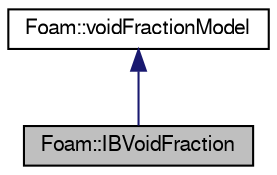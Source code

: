 digraph "Foam::IBVoidFraction"
{
  edge [fontname="FreeSans",fontsize="10",labelfontname="FreeSans",labelfontsize="10"];
  node [fontname="FreeSans",fontsize="10",shape=record];
  Node1 [label="Foam::IBVoidFraction",height=0.2,width=0.4,color="black", fillcolor="grey75", style="filled" fontcolor="black"];
  Node2 -> Node1 [dir="back",color="midnightblue",fontsize="10",style="solid",fontname="FreeSans"];
  Node2 [label="Foam::voidFractionModel",height=0.2,width=0.4,color="black", fillcolor="white", style="filled",URL="$classFoam_1_1voidFractionModel.html"];
}
